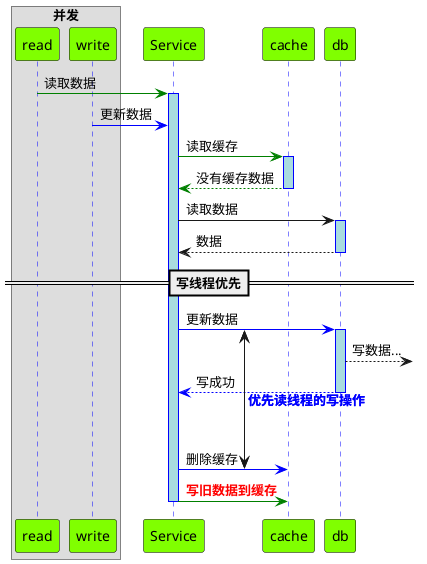 @startuml
!pragma teoz true

'skinparam backgroundColor #EEEBDC
'skinparam handwritten true

skinparam sequence {
	LifeLineBorderColor blue
	LifeLineBackgroundColor #A9DCDF

	ParticipantBorderColor #000
	ParticipantBackgroundColor #80ff00
}

box 并发
participant read
participant write
end box

read -[#green]> Service ++ : 读取数据
write -[#blue]> Service : 更新数据

Service -[#green]> cache ++ : 读取缓存
return 没有缓存数据
Service -> db ++ : 读取数据
return 数据
==写线程优先==
{start} Service -[#blue]> db ++: 更新数据
db -->] : 写数据...
return 写成功
||45||
{end} Service -[#blue]> cache : 删除缓存

{start} <-> {end} : <font color=blue><b>优先读线程的写操作

Service -[#green]> cache  : <font color=red><b>写旧数据到缓存

deactivate Service

@enduml